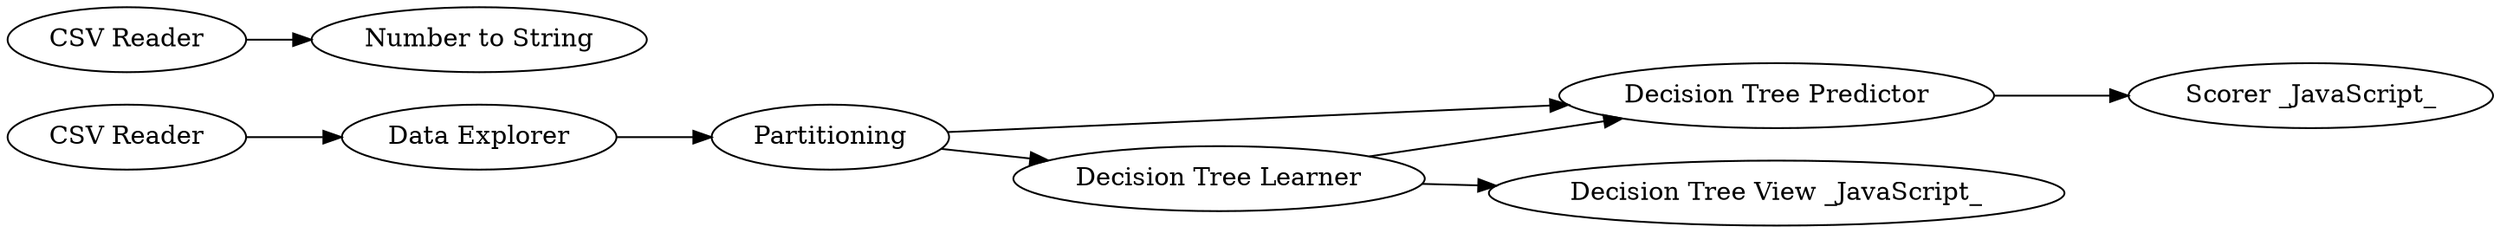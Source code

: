 digraph {
	1 [label="CSV Reader"]
	2 [label="Data Explorer"]
	3 [label="Decision Tree Learner"]
	4 [label="Decision Tree Predictor"]
	5 [label="Scorer _JavaScript_"]
	6 [label=Partitioning]
	7 [label="Decision Tree View _JavaScript_"]
	8 [label="CSV Reader"]
	9 [label="Number to String"]
	1 -> 2
	2 -> 6
	3 -> 4
	3 -> 7
	4 -> 5
	6 -> 3
	6 -> 4
	8 -> 9
	rankdir=LR
}
